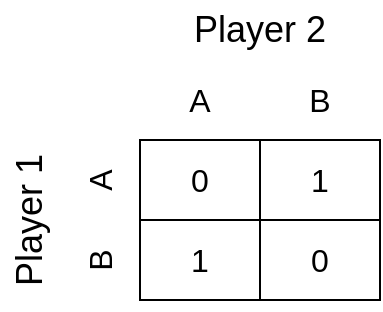 <mxfile version="21.8.2" type="github">
  <diagram name="Page-1" id="OEQ0je0PQfkanyISgfGB">
    <mxGraphModel dx="1364" dy="891" grid="1" gridSize="10" guides="1" tooltips="1" connect="1" arrows="1" fold="1" page="1" pageScale="1" pageWidth="850" pageHeight="1100" math="0" shadow="0">
      <root>
        <mxCell id="0" />
        <mxCell id="1" parent="0" />
        <mxCell id="Un9DdNruDARzUBv-tKxI-1" value="" style="shape=table;startSize=0;container=1;collapsible=0;childLayout=tableLayout;fontSize=16;" vertex="1" parent="1">
          <mxGeometry x="280" y="360" width="120" height="80" as="geometry" />
        </mxCell>
        <mxCell id="Un9DdNruDARzUBv-tKxI-2" value="" style="shape=tableRow;horizontal=0;startSize=0;swimlaneHead=0;swimlaneBody=0;strokeColor=inherit;top=0;left=0;bottom=0;right=0;collapsible=0;dropTarget=0;fillColor=none;points=[[0,0.5],[1,0.5]];portConstraint=eastwest;fontSize=16;" vertex="1" parent="Un9DdNruDARzUBv-tKxI-1">
          <mxGeometry width="120" height="40" as="geometry" />
        </mxCell>
        <mxCell id="Un9DdNruDARzUBv-tKxI-3" value="0" style="shape=partialRectangle;html=1;whiteSpace=wrap;connectable=0;strokeColor=inherit;overflow=hidden;fillColor=none;top=0;left=0;bottom=0;right=0;pointerEvents=1;fontSize=16;" vertex="1" parent="Un9DdNruDARzUBv-tKxI-2">
          <mxGeometry width="60" height="40" as="geometry">
            <mxRectangle width="60" height="40" as="alternateBounds" />
          </mxGeometry>
        </mxCell>
        <mxCell id="Un9DdNruDARzUBv-tKxI-4" value="1" style="shape=partialRectangle;html=1;whiteSpace=wrap;connectable=0;strokeColor=inherit;overflow=hidden;fillColor=none;top=0;left=0;bottom=0;right=0;pointerEvents=1;fontSize=16;" vertex="1" parent="Un9DdNruDARzUBv-tKxI-2">
          <mxGeometry x="60" width="60" height="40" as="geometry">
            <mxRectangle width="60" height="40" as="alternateBounds" />
          </mxGeometry>
        </mxCell>
        <mxCell id="Un9DdNruDARzUBv-tKxI-6" value="" style="shape=tableRow;horizontal=0;startSize=0;swimlaneHead=0;swimlaneBody=0;strokeColor=inherit;top=0;left=0;bottom=0;right=0;collapsible=0;dropTarget=0;fillColor=none;points=[[0,0.5],[1,0.5]];portConstraint=eastwest;fontSize=16;" vertex="1" parent="Un9DdNruDARzUBv-tKxI-1">
          <mxGeometry y="40" width="120" height="40" as="geometry" />
        </mxCell>
        <mxCell id="Un9DdNruDARzUBv-tKxI-7" value="1" style="shape=partialRectangle;html=1;whiteSpace=wrap;connectable=0;strokeColor=inherit;overflow=hidden;fillColor=none;top=0;left=0;bottom=0;right=0;pointerEvents=1;fontSize=16;" vertex="1" parent="Un9DdNruDARzUBv-tKxI-6">
          <mxGeometry width="60" height="40" as="geometry">
            <mxRectangle width="60" height="40" as="alternateBounds" />
          </mxGeometry>
        </mxCell>
        <mxCell id="Un9DdNruDARzUBv-tKxI-8" value="0" style="shape=partialRectangle;html=1;whiteSpace=wrap;connectable=0;strokeColor=inherit;overflow=hidden;fillColor=none;top=0;left=0;bottom=0;right=0;pointerEvents=1;fontSize=16;" vertex="1" parent="Un9DdNruDARzUBv-tKxI-6">
          <mxGeometry x="60" width="60" height="40" as="geometry">
            <mxRectangle width="60" height="40" as="alternateBounds" />
          </mxGeometry>
        </mxCell>
        <mxCell id="Un9DdNruDARzUBv-tKxI-14" value="A" style="text;html=1;strokeColor=none;fillColor=none;align=center;verticalAlign=middle;whiteSpace=wrap;rounded=0;fontSize=16;" vertex="1" parent="1">
          <mxGeometry x="290" y="330" width="40" height="20" as="geometry" />
        </mxCell>
        <mxCell id="Un9DdNruDARzUBv-tKxI-15" value="B" style="text;html=1;strokeColor=none;fillColor=none;align=center;verticalAlign=middle;whiteSpace=wrap;rounded=0;fontSize=16;" vertex="1" parent="1">
          <mxGeometry x="350" y="330" width="40" height="20" as="geometry" />
        </mxCell>
        <mxCell id="Un9DdNruDARzUBv-tKxI-16" value="A" style="text;html=1;strokeColor=none;fillColor=none;align=center;verticalAlign=middle;whiteSpace=wrap;rounded=0;fontSize=16;rotation=-90;" vertex="1" parent="1">
          <mxGeometry x="240" y="370" width="40" height="20" as="geometry" />
        </mxCell>
        <mxCell id="Un9DdNruDARzUBv-tKxI-17" value="B" style="text;html=1;strokeColor=none;fillColor=none;align=center;verticalAlign=middle;whiteSpace=wrap;rounded=0;fontSize=16;rotation=-90;" vertex="1" parent="1">
          <mxGeometry x="240" y="410" width="40" height="20" as="geometry" />
        </mxCell>
        <mxCell id="Un9DdNruDARzUBv-tKxI-19" value="Player 2" style="text;html=1;strokeColor=none;fillColor=none;align=center;verticalAlign=middle;whiteSpace=wrap;rounded=0;fontSize=18;" vertex="1" parent="1">
          <mxGeometry x="295" y="290" width="90" height="30" as="geometry" />
        </mxCell>
        <mxCell id="Un9DdNruDARzUBv-tKxI-20" value="Player 1" style="text;html=1;strokeColor=none;fillColor=none;align=center;verticalAlign=middle;whiteSpace=wrap;rounded=0;fontSize=18;rotation=-90;" vertex="1" parent="1">
          <mxGeometry x="180" y="385" width="90" height="30" as="geometry" />
        </mxCell>
      </root>
    </mxGraphModel>
  </diagram>
</mxfile>
